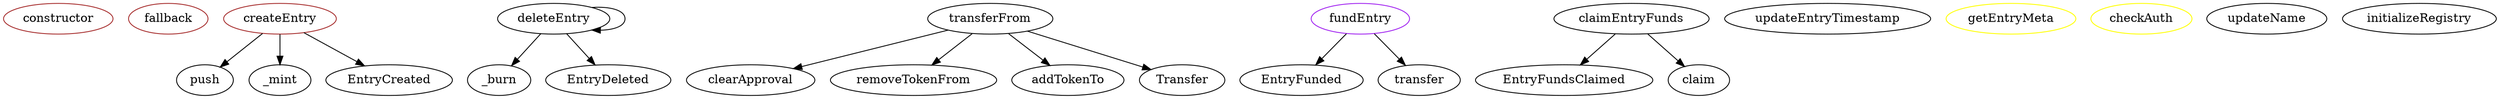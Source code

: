 strict digraph {
  constructor [color=brown]
  fallback [color=brown]
  createEntry [color=brown]
  push
  _mint
  EntryCreated
  deleteEntry
  _burn
  EntryDeleted
  transferFrom
  clearApproval
  removeTokenFrom
  addTokenTo
  Transfer
  fundEntry [color=purple]
  EntryFunded
  transfer
  claimEntryFunds
  EntryFundsClaimed
  claim
  updateEntryTimestamp
  getEntryMeta [color=yellow]
  checkAuth [color=yellow]
  updateName
  initializeRegistry
  createEntry -> push
  createEntry -> _mint
  createEntry -> EntryCreated
  deleteEntry -> _burn
  deleteEntry -> EntryDeleted
  deleteEntry -> deleteEntry
  transferFrom -> clearApproval
  transferFrom -> removeTokenFrom
  transferFrom -> addTokenTo
  transferFrom -> Transfer
  fundEntry -> EntryFunded
  fundEntry -> transfer
  claimEntryFunds -> EntryFundsClaimed
  claimEntryFunds -> claim
}

